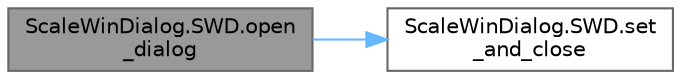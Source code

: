 digraph "ScaleWinDialog.SWD.open_dialog"
{
 // LATEX_PDF_SIZE
  bgcolor="transparent";
  edge [fontname=Helvetica,fontsize=10,labelfontname=Helvetica,labelfontsize=10];
  node [fontname=Helvetica,fontsize=10,shape=box,height=0.2,width=0.4];
  rankdir="LR";
  Node1 [id="Node000001",label="ScaleWinDialog.SWD.open\l_dialog",height=0.2,width=0.4,color="gray40", fillcolor="grey60", style="filled", fontcolor="black",tooltip=" "];
  Node1 -> Node2 [id="edge2_Node000001_Node000002",color="steelblue1",style="solid",tooltip=" "];
  Node2 [id="Node000002",label="ScaleWinDialog.SWD.set\l_and_close",height=0.2,width=0.4,color="grey40", fillcolor="white", style="filled",URL="$class_scale_win_dialog_1_1_s_w_d.html#ab5172eb7fb4ee368dc35125e3b320b58",tooltip=" "];
}
